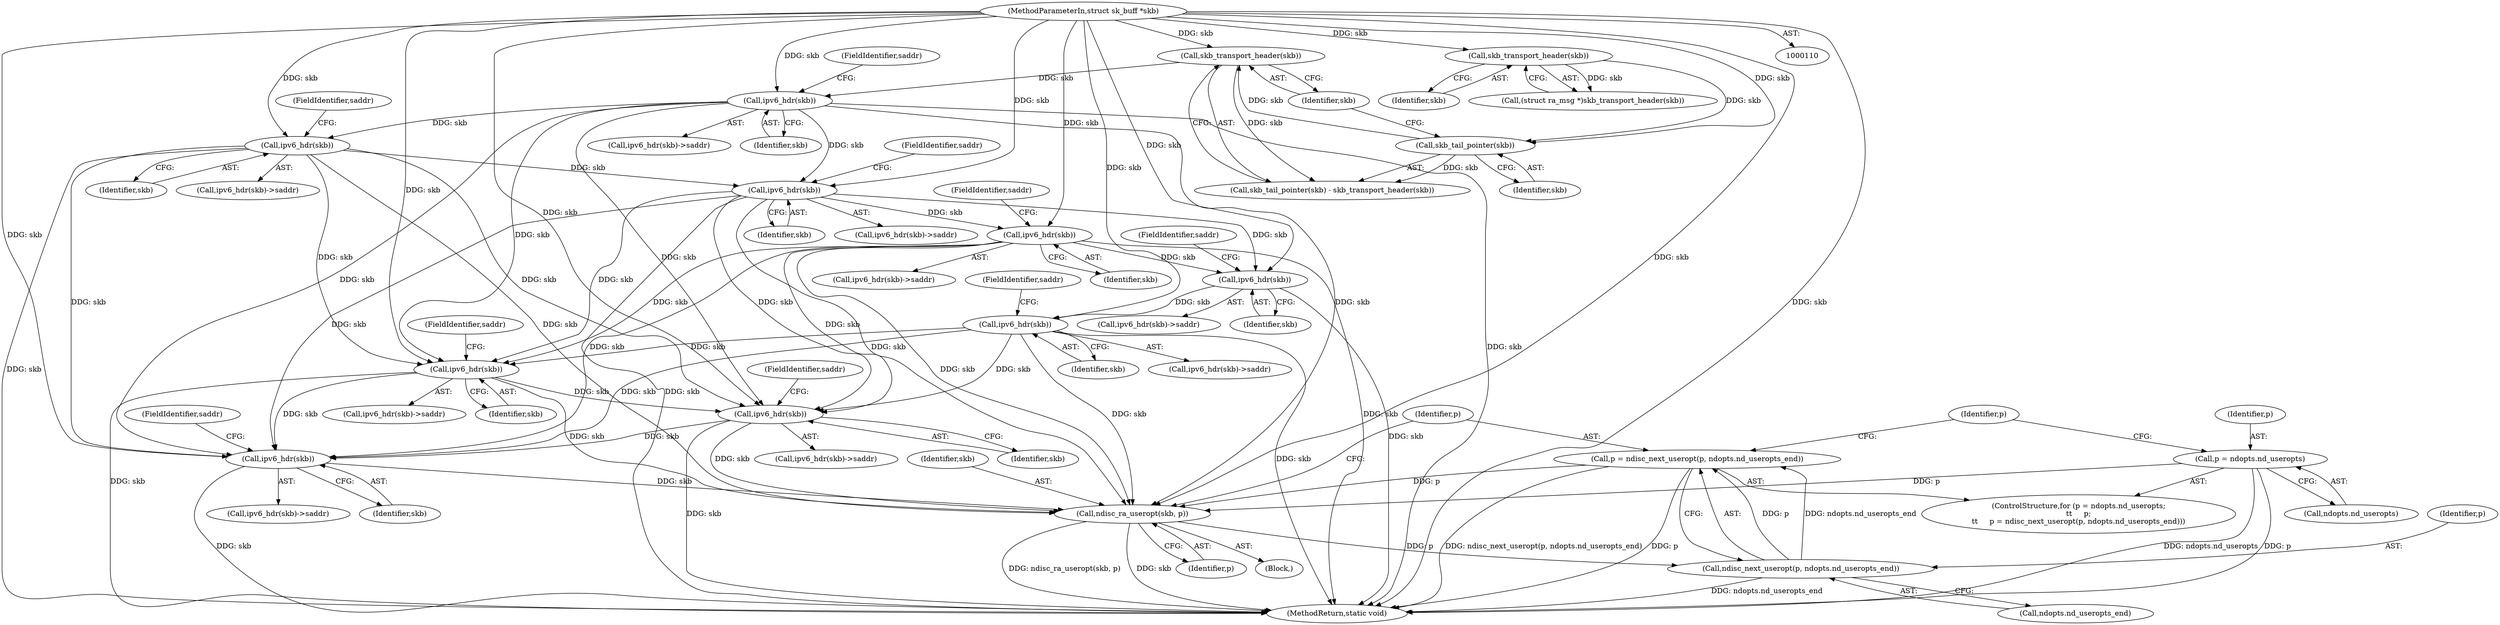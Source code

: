 digraph "0_linux_6fd99094de2b83d1d4c8457f2c83483b2828e75a@pointer" {
"1001073" [label="(Call,p = ndisc_next_useropt(p, ndopts.nd_useropts_end))"];
"1001075" [label="(Call,ndisc_next_useropt(p, ndopts.nd_useropts_end))"];
"1001081" [label="(Call,ndisc_ra_useropt(skb, p))"];
"1000396" [label="(Call,ipv6_hdr(skb))"];
"1000346" [label="(Call,ipv6_hdr(skb))"];
"1000170" [label="(Call,ipv6_hdr(skb))"];
"1000150" [label="(Call,skb_transport_header(skb))"];
"1000148" [label="(Call,skb_tail_pointer(skb))"];
"1000118" [label="(Call,skb_transport_header(skb))"];
"1000111" [label="(MethodParameterIn,struct sk_buff *skb)"];
"1000734" [label="(Call,ipv6_hdr(skb))"];
"1000495" [label="(Call,ipv6_hdr(skb))"];
"1000468" [label="(Call,ipv6_hdr(skb))"];
"1000414" [label="(Call,ipv6_hdr(skb))"];
"1000813" [label="(Call,ipv6_hdr(skb))"];
"1000914" [label="(Call,ipv6_hdr(skb))"];
"1001073" [label="(Call,p = ndisc_next_useropt(p, ndopts.nd_useropts_end))"];
"1001067" [label="(Call,p = ndopts.nd_useropts)"];
"1000496" [label="(Identifier,skb)"];
"1000116" [label="(Call,(struct ra_msg *)skb_transport_header(skb))"];
"1000497" [label="(FieldIdentifier,saddr)"];
"1000494" [label="(Call,ipv6_hdr(skb)->saddr)"];
"1000736" [label="(FieldIdentifier,saddr)"];
"1001081" [label="(Call,ndisc_ra_useropt(skb, p))"];
"1000913" [label="(Call,ipv6_hdr(skb)->saddr)"];
"1000111" [label="(MethodParameterIn,struct sk_buff *skb)"];
"1000395" [label="(Call,ipv6_hdr(skb)->saddr)"];
"1000170" [label="(Call,ipv6_hdr(skb))"];
"1001077" [label="(Call,ndopts.nd_useropts_end)"];
"1000151" [label="(Identifier,skb)"];
"1000469" [label="(Identifier,skb)"];
"1000347" [label="(Identifier,skb)"];
"1001080" [label="(Block,)"];
"1000814" [label="(Identifier,skb)"];
"1001066" [label="(ControlStructure,for (p = ndopts.nd_useropts;\n\t\t     p;\n\t\t     p = ndisc_next_useropt(p, ndopts.nd_useropts_end)))"];
"1001067" [label="(Call,p = ndopts.nd_useropts)"];
"1001073" [label="(Call,p = ndisc_next_useropt(p, ndopts.nd_useropts_end))"];
"1000915" [label="(Identifier,skb)"];
"1000119" [label="(Identifier,skb)"];
"1000413" [label="(Call,ipv6_hdr(skb)->saddr)"];
"1000118" [label="(Call,skb_transport_header(skb))"];
"1000396" [label="(Call,ipv6_hdr(skb))"];
"1000914" [label="(Call,ipv6_hdr(skb))"];
"1001069" [label="(Call,ndopts.nd_useropts)"];
"1000346" [label="(Call,ipv6_hdr(skb))"];
"1000916" [label="(FieldIdentifier,saddr)"];
"1000495" [label="(Call,ipv6_hdr(skb))"];
"1001104" [label="(MethodReturn,static void)"];
"1000398" [label="(FieldIdentifier,saddr)"];
"1000147" [label="(Call,skb_tail_pointer(skb) - skb_transport_header(skb))"];
"1000150" [label="(Call,skb_transport_header(skb))"];
"1000735" [label="(Identifier,skb)"];
"1000345" [label="(Call,ipv6_hdr(skb)->saddr)"];
"1001075" [label="(Call,ndisc_next_useropt(p, ndopts.nd_useropts_end))"];
"1000470" [label="(FieldIdentifier,saddr)"];
"1001082" [label="(Identifier,skb)"];
"1000149" [label="(Identifier,skb)"];
"1000172" [label="(FieldIdentifier,saddr)"];
"1000467" [label="(Call,ipv6_hdr(skb)->saddr)"];
"1000812" [label="(Call,ipv6_hdr(skb)->saddr)"];
"1000348" [label="(FieldIdentifier,saddr)"];
"1000734" [label="(Call,ipv6_hdr(skb))"];
"1001072" [label="(Identifier,p)"];
"1000813" [label="(Call,ipv6_hdr(skb))"];
"1000815" [label="(FieldIdentifier,saddr)"];
"1000415" [label="(Identifier,skb)"];
"1000414" [label="(Call,ipv6_hdr(skb))"];
"1000397" [label="(Identifier,skb)"];
"1000148" [label="(Call,skb_tail_pointer(skb))"];
"1000171" [label="(Identifier,skb)"];
"1000169" [label="(Call,ipv6_hdr(skb)->saddr)"];
"1001083" [label="(Identifier,p)"];
"1001076" [label="(Identifier,p)"];
"1000733" [label="(Call,ipv6_hdr(skb)->saddr)"];
"1000416" [label="(FieldIdentifier,saddr)"];
"1001068" [label="(Identifier,p)"];
"1000468" [label="(Call,ipv6_hdr(skb))"];
"1001074" [label="(Identifier,p)"];
"1001073" -> "1001066"  [label="AST: "];
"1001073" -> "1001075"  [label="CFG: "];
"1001074" -> "1001073"  [label="AST: "];
"1001075" -> "1001073"  [label="AST: "];
"1001072" -> "1001073"  [label="CFG: "];
"1001073" -> "1001104"  [label="DDG: ndisc_next_useropt(p, ndopts.nd_useropts_end)"];
"1001073" -> "1001104"  [label="DDG: p"];
"1001075" -> "1001073"  [label="DDG: p"];
"1001075" -> "1001073"  [label="DDG: ndopts.nd_useropts_end"];
"1001073" -> "1001081"  [label="DDG: p"];
"1001075" -> "1001077"  [label="CFG: "];
"1001076" -> "1001075"  [label="AST: "];
"1001077" -> "1001075"  [label="AST: "];
"1001075" -> "1001104"  [label="DDG: ndopts.nd_useropts_end"];
"1001081" -> "1001075"  [label="DDG: p"];
"1001081" -> "1001080"  [label="AST: "];
"1001081" -> "1001083"  [label="CFG: "];
"1001082" -> "1001081"  [label="AST: "];
"1001083" -> "1001081"  [label="AST: "];
"1001074" -> "1001081"  [label="CFG: "];
"1001081" -> "1001104"  [label="DDG: ndisc_ra_useropt(skb, p)"];
"1001081" -> "1001104"  [label="DDG: skb"];
"1000396" -> "1001081"  [label="DDG: skb"];
"1000734" -> "1001081"  [label="DDG: skb"];
"1000495" -> "1001081"  [label="DDG: skb"];
"1000813" -> "1001081"  [label="DDG: skb"];
"1000346" -> "1001081"  [label="DDG: skb"];
"1000414" -> "1001081"  [label="DDG: skb"];
"1000170" -> "1001081"  [label="DDG: skb"];
"1000914" -> "1001081"  [label="DDG: skb"];
"1000111" -> "1001081"  [label="DDG: skb"];
"1001067" -> "1001081"  [label="DDG: p"];
"1000396" -> "1000395"  [label="AST: "];
"1000396" -> "1000397"  [label="CFG: "];
"1000397" -> "1000396"  [label="AST: "];
"1000398" -> "1000396"  [label="CFG: "];
"1000396" -> "1001104"  [label="DDG: skb"];
"1000346" -> "1000396"  [label="DDG: skb"];
"1000170" -> "1000396"  [label="DDG: skb"];
"1000111" -> "1000396"  [label="DDG: skb"];
"1000396" -> "1000414"  [label="DDG: skb"];
"1000396" -> "1000468"  [label="DDG: skb"];
"1000396" -> "1000734"  [label="DDG: skb"];
"1000396" -> "1000813"  [label="DDG: skb"];
"1000396" -> "1000914"  [label="DDG: skb"];
"1000346" -> "1000345"  [label="AST: "];
"1000346" -> "1000347"  [label="CFG: "];
"1000347" -> "1000346"  [label="AST: "];
"1000348" -> "1000346"  [label="CFG: "];
"1000346" -> "1001104"  [label="DDG: skb"];
"1000170" -> "1000346"  [label="DDG: skb"];
"1000111" -> "1000346"  [label="DDG: skb"];
"1000346" -> "1000734"  [label="DDG: skb"];
"1000346" -> "1000813"  [label="DDG: skb"];
"1000346" -> "1000914"  [label="DDG: skb"];
"1000170" -> "1000169"  [label="AST: "];
"1000170" -> "1000171"  [label="CFG: "];
"1000171" -> "1000170"  [label="AST: "];
"1000172" -> "1000170"  [label="CFG: "];
"1000170" -> "1001104"  [label="DDG: skb"];
"1000150" -> "1000170"  [label="DDG: skb"];
"1000111" -> "1000170"  [label="DDG: skb"];
"1000170" -> "1000734"  [label="DDG: skb"];
"1000170" -> "1000813"  [label="DDG: skb"];
"1000170" -> "1000914"  [label="DDG: skb"];
"1000150" -> "1000147"  [label="AST: "];
"1000150" -> "1000151"  [label="CFG: "];
"1000151" -> "1000150"  [label="AST: "];
"1000147" -> "1000150"  [label="CFG: "];
"1000150" -> "1000147"  [label="DDG: skb"];
"1000148" -> "1000150"  [label="DDG: skb"];
"1000111" -> "1000150"  [label="DDG: skb"];
"1000148" -> "1000147"  [label="AST: "];
"1000148" -> "1000149"  [label="CFG: "];
"1000149" -> "1000148"  [label="AST: "];
"1000151" -> "1000148"  [label="CFG: "];
"1000148" -> "1000147"  [label="DDG: skb"];
"1000118" -> "1000148"  [label="DDG: skb"];
"1000111" -> "1000148"  [label="DDG: skb"];
"1000118" -> "1000116"  [label="AST: "];
"1000118" -> "1000119"  [label="CFG: "];
"1000119" -> "1000118"  [label="AST: "];
"1000116" -> "1000118"  [label="CFG: "];
"1000118" -> "1000116"  [label="DDG: skb"];
"1000111" -> "1000118"  [label="DDG: skb"];
"1000111" -> "1000110"  [label="AST: "];
"1000111" -> "1001104"  [label="DDG: skb"];
"1000111" -> "1000414"  [label="DDG: skb"];
"1000111" -> "1000468"  [label="DDG: skb"];
"1000111" -> "1000495"  [label="DDG: skb"];
"1000111" -> "1000734"  [label="DDG: skb"];
"1000111" -> "1000813"  [label="DDG: skb"];
"1000111" -> "1000914"  [label="DDG: skb"];
"1000734" -> "1000733"  [label="AST: "];
"1000734" -> "1000735"  [label="CFG: "];
"1000735" -> "1000734"  [label="AST: "];
"1000736" -> "1000734"  [label="CFG: "];
"1000734" -> "1001104"  [label="DDG: skb"];
"1000495" -> "1000734"  [label="DDG: skb"];
"1000414" -> "1000734"  [label="DDG: skb"];
"1000734" -> "1000813"  [label="DDG: skb"];
"1000734" -> "1000914"  [label="DDG: skb"];
"1000495" -> "1000494"  [label="AST: "];
"1000495" -> "1000496"  [label="CFG: "];
"1000496" -> "1000495"  [label="AST: "];
"1000497" -> "1000495"  [label="CFG: "];
"1000495" -> "1001104"  [label="DDG: skb"];
"1000468" -> "1000495"  [label="DDG: skb"];
"1000495" -> "1000813"  [label="DDG: skb"];
"1000495" -> "1000914"  [label="DDG: skb"];
"1000468" -> "1000467"  [label="AST: "];
"1000468" -> "1000469"  [label="CFG: "];
"1000469" -> "1000468"  [label="AST: "];
"1000470" -> "1000468"  [label="CFG: "];
"1000468" -> "1001104"  [label="DDG: skb"];
"1000414" -> "1000468"  [label="DDG: skb"];
"1000414" -> "1000413"  [label="AST: "];
"1000414" -> "1000415"  [label="CFG: "];
"1000415" -> "1000414"  [label="AST: "];
"1000416" -> "1000414"  [label="CFG: "];
"1000414" -> "1001104"  [label="DDG: skb"];
"1000414" -> "1000813"  [label="DDG: skb"];
"1000414" -> "1000914"  [label="DDG: skb"];
"1000813" -> "1000812"  [label="AST: "];
"1000813" -> "1000814"  [label="CFG: "];
"1000814" -> "1000813"  [label="AST: "];
"1000815" -> "1000813"  [label="CFG: "];
"1000813" -> "1001104"  [label="DDG: skb"];
"1000813" -> "1000914"  [label="DDG: skb"];
"1000914" -> "1000913"  [label="AST: "];
"1000914" -> "1000915"  [label="CFG: "];
"1000915" -> "1000914"  [label="AST: "];
"1000916" -> "1000914"  [label="CFG: "];
"1000914" -> "1001104"  [label="DDG: skb"];
"1001067" -> "1001066"  [label="AST: "];
"1001067" -> "1001069"  [label="CFG: "];
"1001068" -> "1001067"  [label="AST: "];
"1001069" -> "1001067"  [label="AST: "];
"1001072" -> "1001067"  [label="CFG: "];
"1001067" -> "1001104"  [label="DDG: ndopts.nd_useropts"];
"1001067" -> "1001104"  [label="DDG: p"];
}
